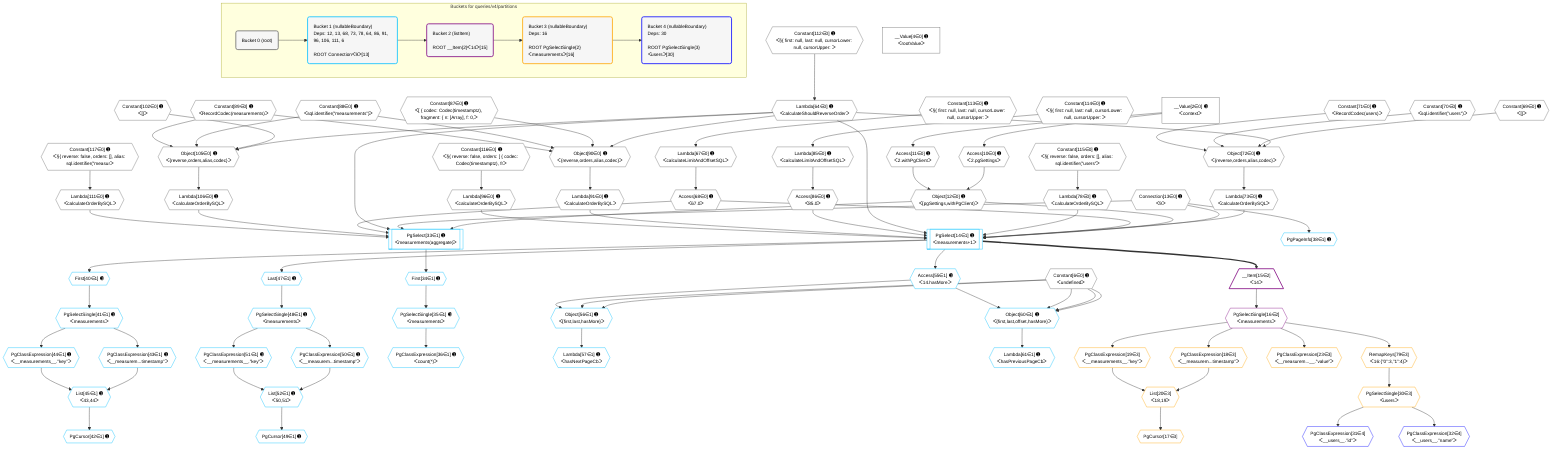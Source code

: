 %%{init: {'themeVariables': { 'fontSize': '12px'}}}%%
graph TD
    classDef path fill:#eee,stroke:#000,color:#000
    classDef plan fill:#fff,stroke-width:1px,color:#000
    classDef itemplan fill:#fff,stroke-width:2px,color:#000
    classDef unbatchedplan fill:#dff,stroke-width:1px,color:#000
    classDef sideeffectplan fill:#fcc,stroke-width:2px,color:#000
    classDef bucket fill:#f6f6f6,color:#000,stroke-width:2px,text-align:left


    %% plan dependencies
    Object72{{"Object[72∈0] ➊<br />ᐸ{reverse,orders,alias,codec}ᐳ"}}:::plan
    Lambda64{{"Lambda[64∈0] ➊<br />ᐸcalculateShouldReverseOrderᐳ"}}:::plan
    Constant69{{"Constant[69∈0] ➊<br />ᐸ[]ᐳ"}}:::plan
    Constant70{{"Constant[70∈0] ➊<br />ᐸsql.identifier(”users”)ᐳ"}}:::plan
    Constant71{{"Constant[71∈0] ➊<br />ᐸRecordCodec(users)ᐳ"}}:::plan
    Lambda64 & Constant69 & Constant70 & Constant71 --> Object72
    Object90{{"Object[90∈0] ➊<br />ᐸ{reverse,orders,alias,codec}ᐳ"}}:::plan
    Constant87{{"Constant[87∈0] ➊<br />ᐸ[ { codec: Codec(timestamptz), fragment: { n: [Array], f: 0,ᐳ"}}:::plan
    Constant88{{"Constant[88∈0] ➊<br />ᐸsql.identifier(”measurements”)ᐳ"}}:::plan
    Constant89{{"Constant[89∈0] ➊<br />ᐸRecordCodec(measurements)ᐳ"}}:::plan
    Lambda64 & Constant87 & Constant88 & Constant89 --> Object90
    Object105{{"Object[105∈0] ➊<br />ᐸ{reverse,orders,alias,codec}ᐳ"}}:::plan
    Constant102{{"Constant[102∈0] ➊<br />ᐸ[]ᐳ"}}:::plan
    Lambda64 & Constant102 & Constant88 & Constant89 --> Object105
    Object12{{"Object[12∈0] ➊<br />ᐸ{pgSettings,withPgClient}ᐳ"}}:::plan
    Access10{{"Access[10∈0] ➊<br />ᐸ2.pgSettingsᐳ"}}:::plan
    Access11{{"Access[11∈0] ➊<br />ᐸ2.withPgClientᐳ"}}:::plan
    Access10 & Access11 --> Object12
    __Value2["__Value[2∈0] ➊<br />ᐸcontextᐳ"]:::plan
    __Value2 --> Access10
    __Value2 --> Access11
    Constant112{{"Constant[112∈0] ➊<br />ᐸ§{ first: null, last: null, cursorLower: null, cursorUpper: ᐳ"}}:::plan
    Constant112 --> Lambda64
    Lambda67{{"Lambda[67∈0] ➊<br />ᐸcalculateLimitAndOffsetSQLᐳ"}}:::plan
    Constant113{{"Constant[113∈0] ➊<br />ᐸ§{ first: null, last: null, cursorLower: null, cursorUpper: ᐳ"}}:::plan
    Constant113 --> Lambda67
    Access68{{"Access[68∈0] ➊<br />ᐸ67.0ᐳ"}}:::plan
    Lambda67 --> Access68
    Lambda73{{"Lambda[73∈0] ➊<br />ᐸcalculateOrderBySQLᐳ"}}:::plan
    Object72 --> Lambda73
    Lambda78{{"Lambda[78∈0] ➊<br />ᐸcalculateOrderBySQLᐳ"}}:::plan
    Constant115{{"Constant[115∈0] ➊<br />ᐸ§{ reverse: false, orders: [], alias: sql.identifier(”users”ᐳ"}}:::plan
    Constant115 --> Lambda78
    Lambda85{{"Lambda[85∈0] ➊<br />ᐸcalculateLimitAndOffsetSQLᐳ"}}:::plan
    Constant114{{"Constant[114∈0] ➊<br />ᐸ§{ first: null, last: null, cursorLower: null, cursorUpper: ᐳ"}}:::plan
    Constant114 --> Lambda85
    Access86{{"Access[86∈0] ➊<br />ᐸ85.0ᐳ"}}:::plan
    Lambda85 --> Access86
    Lambda91{{"Lambda[91∈0] ➊<br />ᐸcalculateOrderBySQLᐳ"}}:::plan
    Object90 --> Lambda91
    Lambda96{{"Lambda[96∈0] ➊<br />ᐸcalculateOrderBySQLᐳ"}}:::plan
    Constant116{{"Constant[116∈0] ➊<br />ᐸ§{ reverse: false, orders: [ { codec: Codec(timestamptz), frᐳ"}}:::plan
    Constant116 --> Lambda96
    Lambda106{{"Lambda[106∈0] ➊<br />ᐸcalculateOrderBySQLᐳ"}}:::plan
    Object105 --> Lambda106
    Lambda111{{"Lambda[111∈0] ➊<br />ᐸcalculateOrderBySQLᐳ"}}:::plan
    Constant117{{"Constant[117∈0] ➊<br />ᐸ§{ reverse: false, orders: [], alias: sql.identifier(”measurᐳ"}}:::plan
    Constant117 --> Lambda111
    __Value4["__Value[4∈0] ➊<br />ᐸrootValueᐳ"]:::plan
    Constant6{{"Constant[6∈0] ➊<br />ᐸundefinedᐳ"}}:::plan
    Connection13{{"Connection[13∈0] ➊<br />ᐸ9ᐳ"}}:::plan
    PgSelect14[["PgSelect[14∈1] ➊<br />ᐸmeasurements+1ᐳ"]]:::plan
    Object12 & Connection13 & Access68 & Lambda73 & Lambda78 & Lambda64 & Access86 & Lambda91 & Lambda96 --> PgSelect14
    PgSelect33[["PgSelect[33∈1] ➊<br />ᐸmeasurements(aggregate)ᐳ"]]:::plan
    Object12 & Connection13 & Lambda64 & Access68 & Lambda106 & Lambda111 --> PgSelect33
    Object60{{"Object[60∈1] ➊<br />ᐸ{first,last,offset,hasMore}ᐳ"}}:::plan
    Access55{{"Access[55∈1] ➊<br />ᐸ14.hasMoreᐳ"}}:::plan
    Constant6 & Constant6 & Constant6 & Access55 --> Object60
    Object56{{"Object[56∈1] ➊<br />ᐸ{first,last,hasMore}ᐳ"}}:::plan
    Constant6 & Constant6 & Access55 --> Object56
    List45{{"List[45∈1] ➊<br />ᐸ43,44ᐳ"}}:::plan
    PgClassExpression43{{"PgClassExpression[43∈1] ➊<br />ᐸ__measurem...timestamp”ᐳ"}}:::plan
    PgClassExpression44{{"PgClassExpression[44∈1] ➊<br />ᐸ__measurements__.”key”ᐳ"}}:::plan
    PgClassExpression43 & PgClassExpression44 --> List45
    List52{{"List[52∈1] ➊<br />ᐸ50,51ᐳ"}}:::plan
    PgClassExpression50{{"PgClassExpression[50∈1] ➊<br />ᐸ__measurem...timestamp”ᐳ"}}:::plan
    PgClassExpression51{{"PgClassExpression[51∈1] ➊<br />ᐸ__measurements__.”key”ᐳ"}}:::plan
    PgClassExpression50 & PgClassExpression51 --> List52
    First34{{"First[34∈1] ➊"}}:::plan
    PgSelect33 --> First34
    PgSelectSingle35{{"PgSelectSingle[35∈1] ➊<br />ᐸmeasurementsᐳ"}}:::plan
    First34 --> PgSelectSingle35
    PgClassExpression36{{"PgClassExpression[36∈1] ➊<br />ᐸcount(*)ᐳ"}}:::plan
    PgSelectSingle35 --> PgClassExpression36
    PgPageInfo38{{"PgPageInfo[38∈1] ➊"}}:::plan
    Connection13 --> PgPageInfo38
    First40{{"First[40∈1] ➊"}}:::plan
    PgSelect14 --> First40
    PgSelectSingle41{{"PgSelectSingle[41∈1] ➊<br />ᐸmeasurementsᐳ"}}:::plan
    First40 --> PgSelectSingle41
    PgCursor42{{"PgCursor[42∈1] ➊"}}:::plan
    List45 --> PgCursor42
    PgSelectSingle41 --> PgClassExpression43
    PgSelectSingle41 --> PgClassExpression44
    Last47{{"Last[47∈1] ➊"}}:::plan
    PgSelect14 --> Last47
    PgSelectSingle48{{"PgSelectSingle[48∈1] ➊<br />ᐸmeasurementsᐳ"}}:::plan
    Last47 --> PgSelectSingle48
    PgCursor49{{"PgCursor[49∈1] ➊"}}:::plan
    List52 --> PgCursor49
    PgSelectSingle48 --> PgClassExpression50
    PgSelectSingle48 --> PgClassExpression51
    PgSelect14 --> Access55
    Lambda57{{"Lambda[57∈1] ➊<br />ᐸhasNextPageCbᐳ"}}:::plan
    Object56 --> Lambda57
    Lambda61{{"Lambda[61∈1] ➊<br />ᐸhasPreviousPageCbᐳ"}}:::plan
    Object60 --> Lambda61
    __Item15[/"__Item[15∈2]<br />ᐸ14ᐳ"\]:::itemplan
    PgSelect14 ==> __Item15
    PgSelectSingle16{{"PgSelectSingle[16∈2]<br />ᐸmeasurementsᐳ"}}:::plan
    __Item15 --> PgSelectSingle16
    List20{{"List[20∈3]<br />ᐸ18,19ᐳ"}}:::plan
    PgClassExpression18{{"PgClassExpression[18∈3]<br />ᐸ__measurem...timestamp”ᐳ"}}:::plan
    PgClassExpression19{{"PgClassExpression[19∈3]<br />ᐸ__measurements__.”key”ᐳ"}}:::plan
    PgClassExpression18 & PgClassExpression19 --> List20
    PgCursor17{{"PgCursor[17∈3]"}}:::plan
    List20 --> PgCursor17
    PgSelectSingle16 --> PgClassExpression18
    PgSelectSingle16 --> PgClassExpression19
    PgClassExpression23{{"PgClassExpression[23∈3]<br />ᐸ__measurem...__.”value”ᐳ"}}:::plan
    PgSelectSingle16 --> PgClassExpression23
    PgSelectSingle30{{"PgSelectSingle[30∈3]<br />ᐸusersᐳ"}}:::plan
    RemapKeys79{{"RemapKeys[79∈3]<br />ᐸ16:{”0”:3,”1”:4}ᐳ"}}:::plan
    RemapKeys79 --> PgSelectSingle30
    PgSelectSingle16 --> RemapKeys79
    PgClassExpression31{{"PgClassExpression[31∈4]<br />ᐸ__users__.”id”ᐳ"}}:::plan
    PgSelectSingle30 --> PgClassExpression31
    PgClassExpression32{{"PgClassExpression[32∈4]<br />ᐸ__users__.”name”ᐳ"}}:::plan
    PgSelectSingle30 --> PgClassExpression32

    %% define steps

    subgraph "Buckets for queries/v4/partitions"
    Bucket0("Bucket 0 (root)"):::bucket
    classDef bucket0 stroke:#696969
    class Bucket0,__Value2,__Value4,Constant6,Access10,Access11,Object12,Connection13,Lambda64,Lambda67,Access68,Constant69,Constant70,Constant71,Object72,Lambda73,Lambda78,Lambda85,Access86,Constant87,Constant88,Constant89,Object90,Lambda91,Lambda96,Constant102,Object105,Lambda106,Lambda111,Constant112,Constant113,Constant114,Constant115,Constant116,Constant117 bucket0
    Bucket1("Bucket 1 (nullableBoundary)<br />Deps: 12, 13, 68, 73, 78, 64, 86, 91, 96, 106, 111, 6<br /><br />ROOT Connectionᐸ9ᐳ[13]"):::bucket
    classDef bucket1 stroke:#00bfff
    class Bucket1,PgSelect14,PgSelect33,First34,PgSelectSingle35,PgClassExpression36,PgPageInfo38,First40,PgSelectSingle41,PgCursor42,PgClassExpression43,PgClassExpression44,List45,Last47,PgSelectSingle48,PgCursor49,PgClassExpression50,PgClassExpression51,List52,Access55,Object56,Lambda57,Object60,Lambda61 bucket1
    Bucket2("Bucket 2 (listItem)<br /><br />ROOT __Item{2}ᐸ14ᐳ[15]"):::bucket
    classDef bucket2 stroke:#7f007f
    class Bucket2,__Item15,PgSelectSingle16 bucket2
    Bucket3("Bucket 3 (nullableBoundary)<br />Deps: 16<br /><br />ROOT PgSelectSingle{2}ᐸmeasurementsᐳ[16]"):::bucket
    classDef bucket3 stroke:#ffa500
    class Bucket3,PgCursor17,PgClassExpression18,PgClassExpression19,List20,PgClassExpression23,PgSelectSingle30,RemapKeys79 bucket3
    Bucket4("Bucket 4 (nullableBoundary)<br />Deps: 30<br /><br />ROOT PgSelectSingle{3}ᐸusersᐳ[30]"):::bucket
    classDef bucket4 stroke:#0000ff
    class Bucket4,PgClassExpression31,PgClassExpression32 bucket4
    Bucket0 --> Bucket1
    Bucket1 --> Bucket2
    Bucket2 --> Bucket3
    Bucket3 --> Bucket4
    end